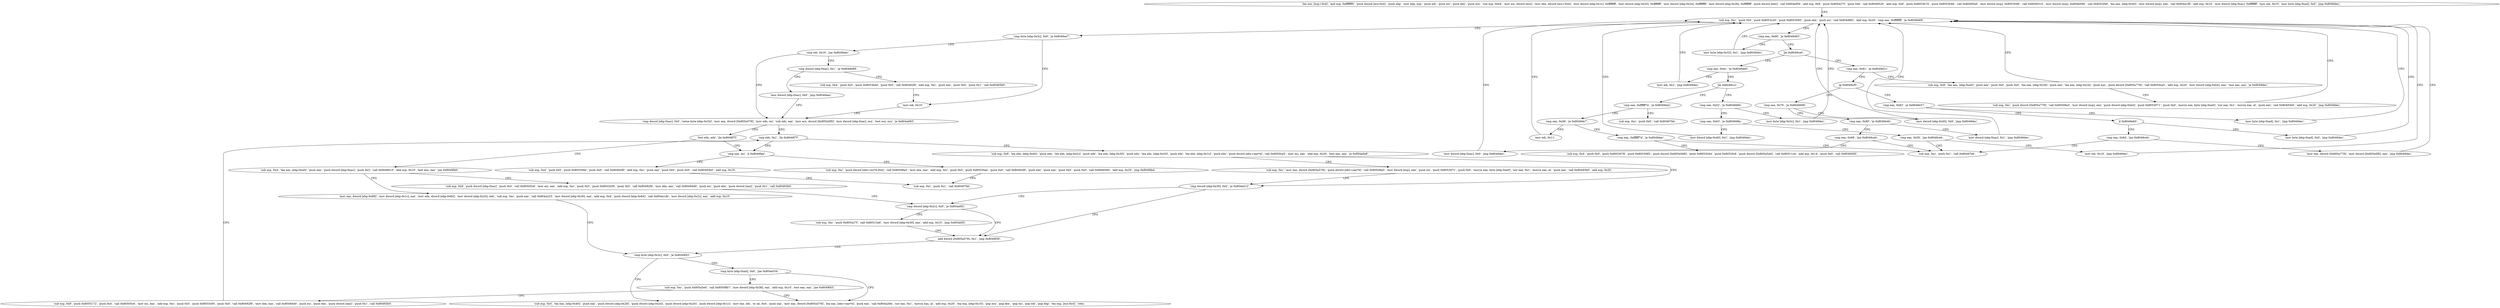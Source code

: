 digraph "func" {
"134519807" [label = "'lea ecx, [esp+0x4]', 'and esp, 0xfffffff0', 'push dword [ecx-0x4]', 'push ebp', 'mov ebp, esp', 'push edi', 'push esi', 'push ebx', 'push ecx', 'sub esp, 0xb4', 'mov esi, dword [ecx]', 'mov ebx, dword [ecx+0x4]', 'mov dword [ebp-0x1c], 0xffffffff', 'mov dword [ebp-0x20], 0xffffffff', 'mov dword [ebp-0x24], 0xffffffff', 'mov dword [ebp-0x28], 0xffffffff', 'push dword [ebx]', 'call 0x804ef59', 'add esp, 0x8', 'push 0x805427f', 'push 0x6', 'call 0x8049520', 'add esp, 0x8', 'push 0x8053b74', 'push 0x8053048', 'call 0x80495e0', 'mov dword [esp], 0x8053048', 'call 0x8049310', 'mov dword [esp], 0x804b09d', 'call 0x8052f40', 'lea eax, [ebp-0x40]', 'mov dword [esp], eax', 'call 0x804a18f', 'add esp, 0x10', 'mov dword [ebp-0xac], 0xffffffff', 'mov edi, 0x10', 'mov byte [ebp-0xad], 0x0', 'jmp 0x8049dec', " ]
"134520300" [label = "'sub esp, 0xc', 'push 0x0', 'push 0x8053c20', 'push 0x8053095', 'push ebx', 'push esi', 'call 0x804df93', 'add esp, 0x20', 'cmp eax, 0xffffffff', 'je 0x8049e69', " ]
"134520425" [label = "'cmp byte [ebp-0x3c], 0x0', 'je 0x8049ea7', " ]
"134520330" [label = "'cmp eax, 0x66', 'je 0x8049d93', " ]
"134520487" [label = "'mov edi, 0x10', " ]
"134520431" [label = "'cmp edi, 0x10', 'jne 0x8049eac', " ]
"134520211" [label = "'mov byte [ebp-0x33], 0x1', 'jmp 0x8049dec', " ]
"134520335" [label = "'jle 0x8049ca0', " ]
"134520492" [label = "'cmp dword [ebp-0xac], 0x0', 'setne byte [ebp-0x34]', 'mov eax, dword [0x805a578]', 'mov edx, esi', 'sub edx, eax', 'mov ecx, dword [0x805a5f0]', 'mov dword [ebp-0xac], ecx', 'test ecx, ecx', 'je 0x804a083', " ]
"134520436" [label = "'cmp dword [ebp-0xac], 0x1', 'je 0x8049e89', " ]
"134519968" [label = "'cmp eax, 0x4c', 'je 0x8049de0', " ]
"134520341" [label = "'cmp eax, 0x81', 'je 0x8049d1c', " ]
"134520963" [label = "'cmp edx, 0x1', 'jle 0x8049f7f', " ]
"134520703" [label = "'cmp eax, esi', 'jl 0x8049fae', " ]
"134520972" [label = "'sub esp, 0x8', 'lea edx, [ebp-0xa0]', 'push edx', 'lea edx, [ebp-0x2c]', 'push edx', 'lea edx, [ebp-0x30]', 'push edx', 'lea edx, [ebp-0x20]', 'push edx', 'lea edx, [ebp-0x1c]', 'push edx', 'push dword [ebx+eax*4]', 'call 0x8050ca5', 'mov esi, eax', 'add esp, 0x20', 'test eax, eax', 'je 0x804a0e8', " ]
"134520532" [label = "'test edx, edx', 'jle 0x8049f7f', " ]
"134520540" [label = "'sub esp, 0x4', 'lea eax, [ebp-0xa0]', 'push eax', 'push dword [ebp-0xac]', 'push 0x3', 'call 0x8049610', 'add esp, 0x10', 'test eax, eax', 'jne 0x8049fdd', " ]
"134520457" [label = "'sub esp, 0x4', 'push 0x5', 'push 0x8053bd4', 'push 0x0', 'call 0x80492f0', 'add esp, 0xc', 'push eax', 'push 0x0', 'push 0x1', 'call 0x80493b0', " ]
"134520445" [label = "'mov dword [ebp-0xac], 0x0', 'jmp 0x8049eac', " ]
"134520288" [label = "'mov edi, 0x2', 'jmp 0x8049dec', " ]
"134519977" [label = "'jle 0x8049ccc', " ]
"134520092" [label = "'sub esp, 0x8', 'lea eax, [ebp-0xa0]', 'push eax', 'push 0x0', 'push 0x0', 'lea eax, [ebp-0x28]', 'push eax', 'lea eax, [ebp-0x24]', 'push eax', 'push dword [0x805a778]', 'call 0x8050ca5', 'add esp, 0x20', 'mov dword [ebp-0xb4], eax', 'test eax, eax', 'je 0x8049dec', " ]
"134520352" [label = "'jg 0x8049cf5', " ]
"134520750" [label = "'sub esp, 0xc', 'push dword [ebx+esi*4-0x4]', 'call 0x80508a5', 'mov ebx, eax', 'add esp, 0xc', 'push 0x5', 'push 0x80530ae', 'push 0x0', 'call 0x80492f0', 'push ebx', 'push eax', 'push 0x0', 'push 0x0', 'call 0x80493b0', 'add esp, 0x20', 'jmp 0x8049fa4', " ]
"134520707" [label = "'sub esp, 0x4', 'push 0x5', 'push 0x805309e', 'push 0x0', 'call 0x80492f0', 'add esp, 0xc', 'push eax', 'push 0x0', 'push 0x0', 'call 0x80493b0', 'add esp, 0x10', " ]
"134521064" [label = "'cmp dword [ebp-0x30], 0x0', 'je 0x804a012', " ]
"134521015" [label = "'sub esp, 0xc', 'mov eax, dword [0x805a578]', 'push dword [ebx+eax*4]', 'call 0x80508a5', 'mov dword [esp], eax', 'push esi', 'push 0x8053071', 'push 0x0', 'movzx eax, byte [ebp-0xa0]', 'xor eax, 0x1', 'movzx eax, al', 'push eax', 'call 0x80493b0', 'add esp, 0x20', " ]
"134520797" [label = "'sub esp, 0x8', 'push dword [ebp-0xac]', 'push 0x4', 'call 0x80505c6', 'mov esi, eax', 'add esp, 0xc', 'push 0x5', 'push 0x8053c00', 'push 0x0', 'call 0x80492f0', 'mov ebx, eax', 'call 0x80494d0', 'push esi', 'push ebx', 'push dword [eax]', 'push 0x1', 'call 0x80493b0', " ]
"134520574" [label = "'mov eax, dword [ebp-0x88]', 'mov dword [ebp-0x1c], eax', 'mov edx, dword [ebp-0x84]', 'mov dword [ebp-0x20], edx', 'sub esp, 0xc', 'push eax', 'call 0x804a223', 'mov dword [ebp-0x30], eax', 'add esp, 0x4', 'push dword [ebp-0x84]', 'call 0x804a1db', 'mov dword [ebp-0x2c], eax', 'add esp, 0x10', " ]
"134520012" [label = "'cmp eax, 0xffffff7e', 'je 0x8049da2', " ]
"134519979" [label = "'cmp eax, 0x52', 'je 0x8049d84', " ]
"134520142" [label = "'sub esp, 0xc', 'push dword [0x805a778]', 'call 0x80508a5', 'mov dword [esp], eax', 'push dword [ebp-0xb4]', 'push 0x8053071', 'push 0x0', 'movzx eax, byte [ebp-0xa0]', 'xor eax, 0x1', 'movzx eax, al', 'push eax', 'call 0x80493b0', 'add esp, 0x20', 'jmp 0x8049dec', " ]
"134520053" [label = "'cmp eax, 0x83', 'je 0x8049e57', " ]
"134520358" [label = "'cmp eax, 0x76', 'je 0x8049d99', " ]
"134520740" [label = "'sub esp, 0xc', 'push 0x1', 'call 0x80497bb', " ]
"134520850" [label = "'cmp dword [ebp-0x2c], 0x0', 'je 0x804a0f2', " ]
"134521074" [label = "'add dword [0x805a578], 0x1', 'jmp 0x8049f30', " ]
"134520624" [label = "'cmp byte [ebp-0x3c], 0x0', 'je 0x8049f43', " ]
"134520226" [label = "'sub esp, 0xc', 'push 0x0', 'call 0x80497bb', " ]
"134520023" [label = "'cmp eax, 0x48', 'je 0x8049de7', " ]
"134520196" [label = "'mov byte [ebp-0x3c], 0x1', 'jmp 0x8049dec', " ]
"134519988" [label = "'cmp eax, 0x63', 'je 0x8049d8a', " ]
"134520407" [label = "'mov byte [ebp-0xad], 0x1', 'jmp 0x8049dec', " ]
"134520064" [label = "'jl 0x8049e60', " ]
"134520217" [label = "'mov dword [ebp-0x40], 0x0', 'jmp 0x8049dec', " ]
"134520367" [label = "'cmp eax, 0x80', 'je 0x8049e4b', " ]
"134520860" [label = "'sub esp, 0xc', 'push 0x805427f', 'call 0x80515a6', 'mov dword [ebp-0x30], eax', 'add esp, 0x10', 'jmp 0x804a0f2', " ]
"134520643" [label = "'sub esp, 0x4', 'lea eax, [ebp-0x40]', 'push eax', 'push dword [ebp-0x28]', 'push dword [ebp-0x24]', 'push dword [ebp-0x20]', 'push dword [ebp-0x1c]', 'mov eax, edi', 'or ah, 0x4', 'push eax', 'mov eax, dword [0x805a578]', 'lea eax, [ebx+eax*4]', 'push eax', 'call 0x804a26b', 'xor eax, 0x1', 'movzx eax, al', 'add esp, 0x20', 'lea esp, [ebp-0x10]', 'pop ecx', 'pop ebx', 'pop esi', 'pop edi', 'pop ebp', 'lea esp, [ecx-0x4]', 'retn', " ]
"134520630" [label = "'cmp byte [ebp-0xad], 0x0', 'jne 0x804a034', " ]
"134520884" [label = "'sub esp, 0xc', 'push 0x805a5e0', 'call 0x80508b7', 'mov dword [ebp-0x38], eax', 'add esp, 0x10', 'test eax, eax', 'jne 0x8049f43', " ]
"134520295" [label = "'mov edi, 0x11', " ]
"134520032" [label = "'cmp eax, 0xffffff7d', 'je 0x8049dac', " ]
"134520202" [label = "'mov dword [ebp-0x40], 0x1', 'jmp 0x8049dec', " ]
"134519997" [label = "'cmp eax, 0x50', 'jne 0x8049ceb', " ]
"134520416" [label = "'mov byte [ebp-0xad], 0x0', 'jmp 0x8049dec', " ]
"134520070" [label = "'cmp eax, 0x84', 'jne 0x8049ceb', " ]
"134520395" [label = "'mov dword [ebp-0xac], 0x1', 'jmp 0x8049dec', " ]
"134520374" [label = "'cmp eax, 0x68', 'jne 0x8049ceb', " ]
"134520911" [label = "'sub esp, 0x8', 'push 0x8055172', 'push 0x4', 'call 0x80505c6', 'mov esi, eax', 'add esp, 0xc', 'push 0x5', 'push 0x8053c00', 'push 0x0', 'call 0x80492f0', 'mov ebx, eax', 'call 0x80494d0', 'push esi', 'push ebx', 'push dword [eax]', 'push 0x1', 'call 0x80493b0', " ]
"134520236" [label = "'sub esp, 0x4', 'push 0x0', 'push 0x8053078', 'push 0x8053085', 'push dword [0x805a568]', 'push 0x8053044', 'push 0x8052fc8', 'push dword [0x805a5d4]', 'call 0x80511c4', 'add esp, 0x14', 'push 0x0', 'call 0x8049400', " ]
"134520043" [label = "'sub esp, 0xc', 'push 0x1', 'call 0x80497bb', " ]
"134520002" [label = "'mov edi, 0x10', 'jmp 0x8049dec', " ]
"134520077" [label = "'mov eax, dword [0x805a778]', 'mov dword [0x805a5f0], eax', 'jmp 0x8049dec', " ]
"134520383" [label = "'mov dword [ebp-0xac], 0x0', 'jmp 0x8049dec', " ]
"134519807" -> "134520300" [ label = "CFG" ]
"134520300" -> "134520425" [ label = "CFG" ]
"134520300" -> "134520330" [ label = "CFG" ]
"134520425" -> "134520487" [ label = "CFG" ]
"134520425" -> "134520431" [ label = "CFG" ]
"134520330" -> "134520211" [ label = "CFG" ]
"134520330" -> "134520335" [ label = "CFG" ]
"134520487" -> "134520492" [ label = "CFG" ]
"134520431" -> "134520492" [ label = "CFG" ]
"134520431" -> "134520436" [ label = "CFG" ]
"134520211" -> "134520300" [ label = "CFG" ]
"134520335" -> "134519968" [ label = "CFG" ]
"134520335" -> "134520341" [ label = "CFG" ]
"134520492" -> "134520963" [ label = "CFG" ]
"134520492" -> "134520532" [ label = "CFG" ]
"134520436" -> "134520457" [ label = "CFG" ]
"134520436" -> "134520445" [ label = "CFG" ]
"134519968" -> "134520288" [ label = "CFG" ]
"134519968" -> "134519977" [ label = "CFG" ]
"134520341" -> "134520092" [ label = "CFG" ]
"134520341" -> "134520352" [ label = "CFG" ]
"134520963" -> "134520703" [ label = "CFG" ]
"134520963" -> "134520972" [ label = "CFG" ]
"134520703" -> "134520750" [ label = "CFG" ]
"134520703" -> "134520707" [ label = "CFG" ]
"134520972" -> "134521064" [ label = "CFG" ]
"134520972" -> "134521015" [ label = "CFG" ]
"134520532" -> "134520703" [ label = "CFG" ]
"134520532" -> "134520540" [ label = "CFG" ]
"134520540" -> "134520797" [ label = "CFG" ]
"134520540" -> "134520574" [ label = "CFG" ]
"134520457" -> "134520487" [ label = "CFG" ]
"134520445" -> "134520492" [ label = "CFG" ]
"134520288" -> "134520300" [ label = "CFG" ]
"134519977" -> "134520012" [ label = "CFG" ]
"134519977" -> "134519979" [ label = "CFG" ]
"134520092" -> "134520300" [ label = "CFG" ]
"134520092" -> "134520142" [ label = "CFG" ]
"134520352" -> "134520053" [ label = "CFG" ]
"134520352" -> "134520358" [ label = "CFG" ]
"134520750" -> "134520740" [ label = "CFG" ]
"134520707" -> "134520740" [ label = "CFG" ]
"134521064" -> "134520850" [ label = "CFG" ]
"134521064" -> "134521074" [ label = "CFG" ]
"134521015" -> "134521064" [ label = "CFG" ]
"134520797" -> "134520850" [ label = "CFG" ]
"134520574" -> "134520624" [ label = "CFG" ]
"134520012" -> "134520226" [ label = "CFG" ]
"134520012" -> "134520023" [ label = "CFG" ]
"134519979" -> "134520196" [ label = "CFG" ]
"134519979" -> "134519988" [ label = "CFG" ]
"134520142" -> "134520300" [ label = "CFG" ]
"134520053" -> "134520407" [ label = "CFG" ]
"134520053" -> "134520064" [ label = "CFG" ]
"134520358" -> "134520217" [ label = "CFG" ]
"134520358" -> "134520367" [ label = "CFG" ]
"134520850" -> "134521074" [ label = "CFG" ]
"134520850" -> "134520860" [ label = "CFG" ]
"134521074" -> "134520624" [ label = "CFG" ]
"134520624" -> "134520643" [ label = "CFG" ]
"134520624" -> "134520630" [ label = "CFG" ]
"134520023" -> "134520295" [ label = "CFG" ]
"134520023" -> "134520032" [ label = "CFG" ]
"134520196" -> "134520300" [ label = "CFG" ]
"134519988" -> "134520202" [ label = "CFG" ]
"134519988" -> "134519997" [ label = "CFG" ]
"134520407" -> "134520300" [ label = "CFG" ]
"134520064" -> "134520416" [ label = "CFG" ]
"134520064" -> "134520070" [ label = "CFG" ]
"134520217" -> "134520300" [ label = "CFG" ]
"134520367" -> "134520395" [ label = "CFG" ]
"134520367" -> "134520374" [ label = "CFG" ]
"134520860" -> "134521074" [ label = "CFG" ]
"134520630" -> "134520884" [ label = "CFG" ]
"134520630" -> "134520643" [ label = "CFG" ]
"134520884" -> "134520643" [ label = "CFG" ]
"134520884" -> "134520911" [ label = "CFG" ]
"134520295" -> "134520300" [ label = "CFG" ]
"134520032" -> "134520236" [ label = "CFG" ]
"134520032" -> "134520043" [ label = "CFG" ]
"134520202" -> "134520300" [ label = "CFG" ]
"134519997" -> "134520043" [ label = "CFG" ]
"134519997" -> "134520002" [ label = "CFG" ]
"134520416" -> "134520300" [ label = "CFG" ]
"134520070" -> "134520043" [ label = "CFG" ]
"134520070" -> "134520077" [ label = "CFG" ]
"134520395" -> "134520300" [ label = "CFG" ]
"134520374" -> "134520043" [ label = "CFG" ]
"134520374" -> "134520383" [ label = "CFG" ]
"134520911" -> "134520963" [ label = "CFG" ]
"134520002" -> "134520300" [ label = "CFG" ]
"134520077" -> "134520300" [ label = "CFG" ]
"134520383" -> "134520300" [ label = "CFG" ]
}
